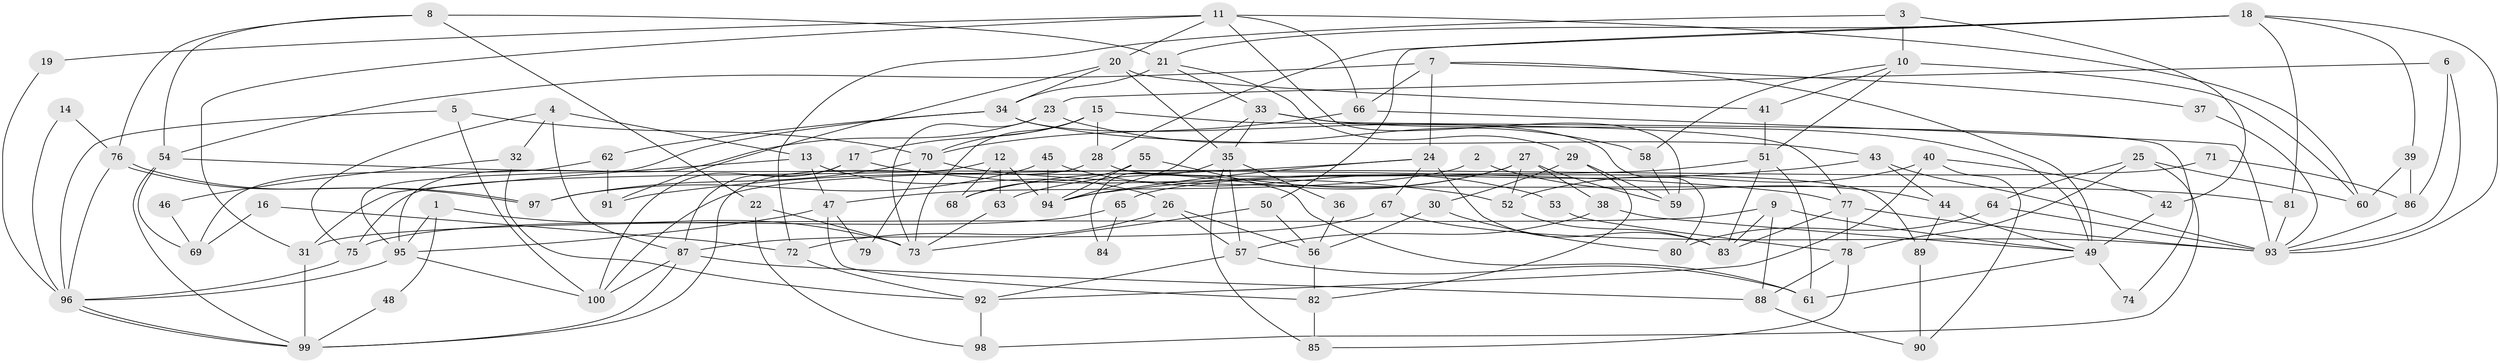// Generated by graph-tools (version 1.1) at 2025/38/02/21/25 10:38:59]
// undirected, 100 vertices, 200 edges
graph export_dot {
graph [start="1"]
  node [color=gray90,style=filled];
  1;
  2;
  3;
  4;
  5;
  6;
  7;
  8;
  9;
  10;
  11;
  12;
  13;
  14;
  15;
  16;
  17;
  18;
  19;
  20;
  21;
  22;
  23;
  24;
  25;
  26;
  27;
  28;
  29;
  30;
  31;
  32;
  33;
  34;
  35;
  36;
  37;
  38;
  39;
  40;
  41;
  42;
  43;
  44;
  45;
  46;
  47;
  48;
  49;
  50;
  51;
  52;
  53;
  54;
  55;
  56;
  57;
  58;
  59;
  60;
  61;
  62;
  63;
  64;
  65;
  66;
  67;
  68;
  69;
  70;
  71;
  72;
  73;
  74;
  75;
  76;
  77;
  78;
  79;
  80;
  81;
  82;
  83;
  84;
  85;
  86;
  87;
  88;
  89;
  90;
  91;
  92;
  93;
  94;
  95;
  96;
  97;
  98;
  99;
  100;
  1 -- 73;
  1 -- 95;
  1 -- 48;
  2 -- 44;
  2 -- 47;
  3 -- 42;
  3 -- 10;
  3 -- 72;
  4 -- 87;
  4 -- 75;
  4 -- 13;
  4 -- 32;
  5 -- 70;
  5 -- 100;
  5 -- 96;
  6 -- 86;
  6 -- 93;
  6 -- 23;
  7 -- 66;
  7 -- 54;
  7 -- 24;
  7 -- 37;
  7 -- 49;
  8 -- 21;
  8 -- 76;
  8 -- 22;
  8 -- 54;
  9 -- 31;
  9 -- 49;
  9 -- 83;
  9 -- 88;
  10 -- 41;
  10 -- 60;
  10 -- 51;
  10 -- 58;
  11 -- 66;
  11 -- 59;
  11 -- 19;
  11 -- 20;
  11 -- 31;
  11 -- 60;
  12 -- 94;
  12 -- 68;
  12 -- 63;
  12 -- 75;
  13 -- 31;
  13 -- 26;
  13 -- 47;
  14 -- 96;
  14 -- 76;
  15 -- 77;
  15 -- 17;
  15 -- 28;
  15 -- 70;
  15 -- 73;
  16 -- 69;
  16 -- 72;
  17 -- 52;
  17 -- 87;
  17 -- 100;
  18 -- 28;
  18 -- 21;
  18 -- 39;
  18 -- 50;
  18 -- 81;
  18 -- 93;
  19 -- 96;
  20 -- 35;
  20 -- 34;
  20 -- 41;
  20 -- 91;
  21 -- 34;
  21 -- 33;
  21 -- 29;
  22 -- 73;
  22 -- 98;
  23 -- 95;
  23 -- 58;
  23 -- 73;
  24 -- 83;
  24 -- 67;
  24 -- 91;
  24 -- 94;
  25 -- 64;
  25 -- 78;
  25 -- 60;
  25 -- 98;
  26 -- 72;
  26 -- 56;
  26 -- 57;
  27 -- 63;
  27 -- 59;
  27 -- 38;
  27 -- 52;
  27 -- 68;
  28 -- 89;
  28 -- 99;
  29 -- 82;
  29 -- 30;
  29 -- 59;
  30 -- 56;
  30 -- 80;
  31 -- 99;
  32 -- 92;
  32 -- 46;
  33 -- 94;
  33 -- 49;
  33 -- 35;
  33 -- 74;
  34 -- 95;
  34 -- 43;
  34 -- 62;
  34 -- 80;
  35 -- 57;
  35 -- 36;
  35 -- 84;
  35 -- 85;
  36 -- 56;
  37 -- 93;
  38 -- 57;
  38 -- 49;
  39 -- 60;
  39 -- 86;
  40 -- 52;
  40 -- 92;
  40 -- 42;
  40 -- 90;
  41 -- 51;
  42 -- 49;
  43 -- 93;
  43 -- 44;
  43 -- 94;
  44 -- 49;
  44 -- 89;
  45 -- 94;
  45 -- 97;
  45 -- 53;
  46 -- 69;
  47 -- 82;
  47 -- 79;
  47 -- 95;
  48 -- 99;
  49 -- 61;
  49 -- 74;
  50 -- 73;
  50 -- 56;
  51 -- 83;
  51 -- 61;
  51 -- 65;
  52 -- 83;
  53 -- 78;
  54 -- 99;
  54 -- 69;
  54 -- 77;
  55 -- 94;
  55 -- 61;
  55 -- 68;
  56 -- 82;
  57 -- 61;
  57 -- 92;
  58 -- 59;
  62 -- 91;
  62 -- 69;
  63 -- 73;
  64 -- 80;
  64 -- 93;
  65 -- 75;
  65 -- 84;
  66 -- 93;
  66 -- 70;
  67 -- 87;
  67 -- 93;
  70 -- 81;
  70 -- 79;
  70 -- 97;
  71 -- 100;
  71 -- 86;
  72 -- 92;
  75 -- 96;
  76 -- 96;
  76 -- 97;
  76 -- 97;
  77 -- 93;
  77 -- 78;
  77 -- 83;
  78 -- 88;
  78 -- 85;
  81 -- 93;
  82 -- 85;
  86 -- 93;
  87 -- 99;
  87 -- 100;
  87 -- 88;
  88 -- 90;
  89 -- 90;
  92 -- 98;
  95 -- 96;
  95 -- 100;
  96 -- 99;
  96 -- 99;
}
